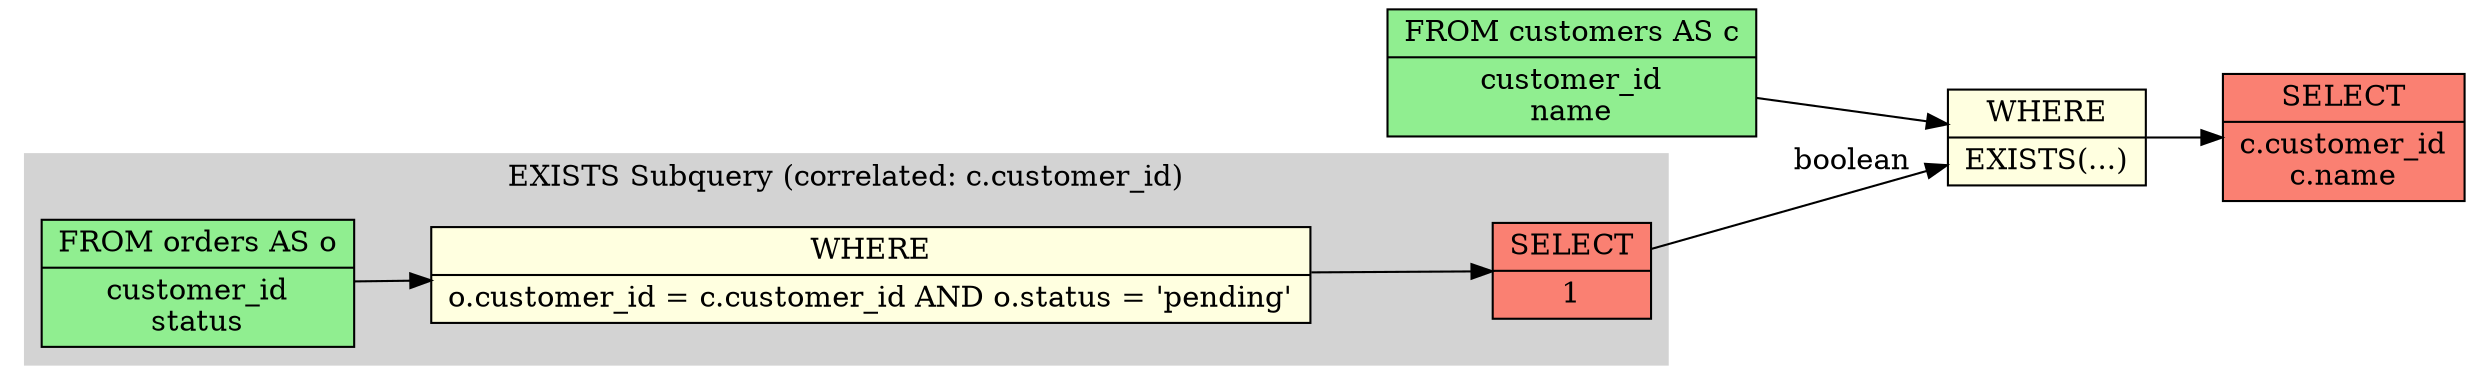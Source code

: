 digraph schema_flow {
  rankdir=LR;
  node [shape=record];

  // Source tables
  node_0 [label="FROM customers AS c|customer_id\nname", style=filled, fillcolor=lightgreen];

  // Operations
  node_1 [label="WHERE|EXISTS(...)", style=filled, fillcolor=lightyellow];
  node_3 [label="SELECT|c.customer_id\nc.name", style=filled, fillcolor=salmon];

  // Data flow edges

  // JOIN operations with table info
  node_0 -> node_1;
  node_1 -> node_3;

  subgraph cluster_node_2 {
    label="EXISTS Subquery (correlated: c.customer_id)";
    style=filled;
    color=lightgrey;
    // Source tables
    subq_0_node_0 [label="FROM orders AS o|customer_id\nstatus", style=filled, fillcolor=lightgreen];
    // Operations
    subq_0_node_1 [label="WHERE|o.customer_id = c.customer_id AND o.status = 'pending'", style=filled, fillcolor=lightyellow];
    subq_0_node_2 [label="SELECT|1", style=filled, fillcolor=salmon];
    // Data flow edges
    // JOIN operations with table info
    subq_0_node_0 -> subq_0_node_1;
    subq_0_node_1 -> subq_0_node_2;
  }
  subq_0_node_2 -> node_1 [label="boolean"];
}